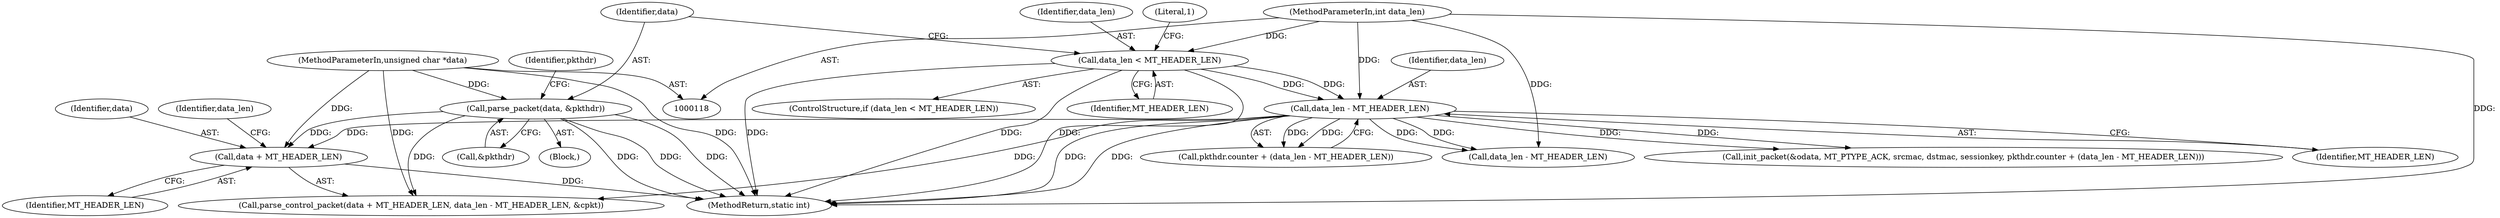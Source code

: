digraph "0_MAC-Telnet_b69d11727d4f0f8cf719c79e3fb700f55ca03e9a@pointer" {
"1000204" [label="(Call,data + MT_HEADER_LEN)"];
"1000131" [label="(Call,parse_packet(data, &pkthdr))"];
"1000119" [label="(MethodParameterIn,unsigned char *data)"];
"1000169" [label="(Call,data_len - MT_HEADER_LEN)"];
"1000124" [label="(Call,data_len < MT_HEADER_LEN)"];
"1000120" [label="(MethodParameterIn,int data_len)"];
"1000119" [label="(MethodParameterIn,unsigned char *data)"];
"1000138" [label="(Identifier,pkthdr)"];
"1000123" [label="(ControlStructure,if (data_len < MT_HEADER_LEN))"];
"1000170" [label="(Identifier,data_len)"];
"1000203" [label="(Call,parse_control_packet(data + MT_HEADER_LEN, data_len - MT_HEADER_LEN, &cpkt))"];
"1000346" [label="(MethodReturn,static int)"];
"1000206" [label="(Identifier,MT_HEADER_LEN)"];
"1000169" [label="(Call,data_len - MT_HEADER_LEN)"];
"1000165" [label="(Call,pkthdr.counter + (data_len - MT_HEADER_LEN))"];
"1000131" [label="(Call,parse_packet(data, &pkthdr))"];
"1000133" [label="(Call,&pkthdr)"];
"1000207" [label="(Call,data_len - MT_HEADER_LEN)"];
"1000126" [label="(Identifier,MT_HEADER_LEN)"];
"1000132" [label="(Identifier,data)"];
"1000158" [label="(Call,init_packet(&odata, MT_PTYPE_ACK, srcmac, dstmac, sessionkey, pkthdr.counter + (data_len - MT_HEADER_LEN)))"];
"1000125" [label="(Identifier,data_len)"];
"1000120" [label="(MethodParameterIn,int data_len)"];
"1000204" [label="(Call,data + MT_HEADER_LEN)"];
"1000171" [label="(Identifier,MT_HEADER_LEN)"];
"1000130" [label="(Literal,1)"];
"1000208" [label="(Identifier,data_len)"];
"1000121" [label="(Block,)"];
"1000205" [label="(Identifier,data)"];
"1000124" [label="(Call,data_len < MT_HEADER_LEN)"];
"1000204" -> "1000203"  [label="AST: "];
"1000204" -> "1000206"  [label="CFG: "];
"1000205" -> "1000204"  [label="AST: "];
"1000206" -> "1000204"  [label="AST: "];
"1000208" -> "1000204"  [label="CFG: "];
"1000204" -> "1000346"  [label="DDG: "];
"1000131" -> "1000204"  [label="DDG: "];
"1000119" -> "1000204"  [label="DDG: "];
"1000169" -> "1000204"  [label="DDG: "];
"1000131" -> "1000121"  [label="AST: "];
"1000131" -> "1000133"  [label="CFG: "];
"1000132" -> "1000131"  [label="AST: "];
"1000133" -> "1000131"  [label="AST: "];
"1000138" -> "1000131"  [label="CFG: "];
"1000131" -> "1000346"  [label="DDG: "];
"1000131" -> "1000346"  [label="DDG: "];
"1000131" -> "1000346"  [label="DDG: "];
"1000119" -> "1000131"  [label="DDG: "];
"1000131" -> "1000203"  [label="DDG: "];
"1000119" -> "1000118"  [label="AST: "];
"1000119" -> "1000346"  [label="DDG: "];
"1000119" -> "1000203"  [label="DDG: "];
"1000169" -> "1000165"  [label="AST: "];
"1000169" -> "1000171"  [label="CFG: "];
"1000170" -> "1000169"  [label="AST: "];
"1000171" -> "1000169"  [label="AST: "];
"1000165" -> "1000169"  [label="CFG: "];
"1000169" -> "1000346"  [label="DDG: "];
"1000169" -> "1000346"  [label="DDG: "];
"1000169" -> "1000158"  [label="DDG: "];
"1000169" -> "1000158"  [label="DDG: "];
"1000169" -> "1000165"  [label="DDG: "];
"1000169" -> "1000165"  [label="DDG: "];
"1000124" -> "1000169"  [label="DDG: "];
"1000124" -> "1000169"  [label="DDG: "];
"1000120" -> "1000169"  [label="DDG: "];
"1000169" -> "1000203"  [label="DDG: "];
"1000169" -> "1000207"  [label="DDG: "];
"1000169" -> "1000207"  [label="DDG: "];
"1000124" -> "1000123"  [label="AST: "];
"1000124" -> "1000126"  [label="CFG: "];
"1000125" -> "1000124"  [label="AST: "];
"1000126" -> "1000124"  [label="AST: "];
"1000130" -> "1000124"  [label="CFG: "];
"1000132" -> "1000124"  [label="CFG: "];
"1000124" -> "1000346"  [label="DDG: "];
"1000124" -> "1000346"  [label="DDG: "];
"1000124" -> "1000346"  [label="DDG: "];
"1000120" -> "1000124"  [label="DDG: "];
"1000120" -> "1000118"  [label="AST: "];
"1000120" -> "1000346"  [label="DDG: "];
"1000120" -> "1000207"  [label="DDG: "];
}
